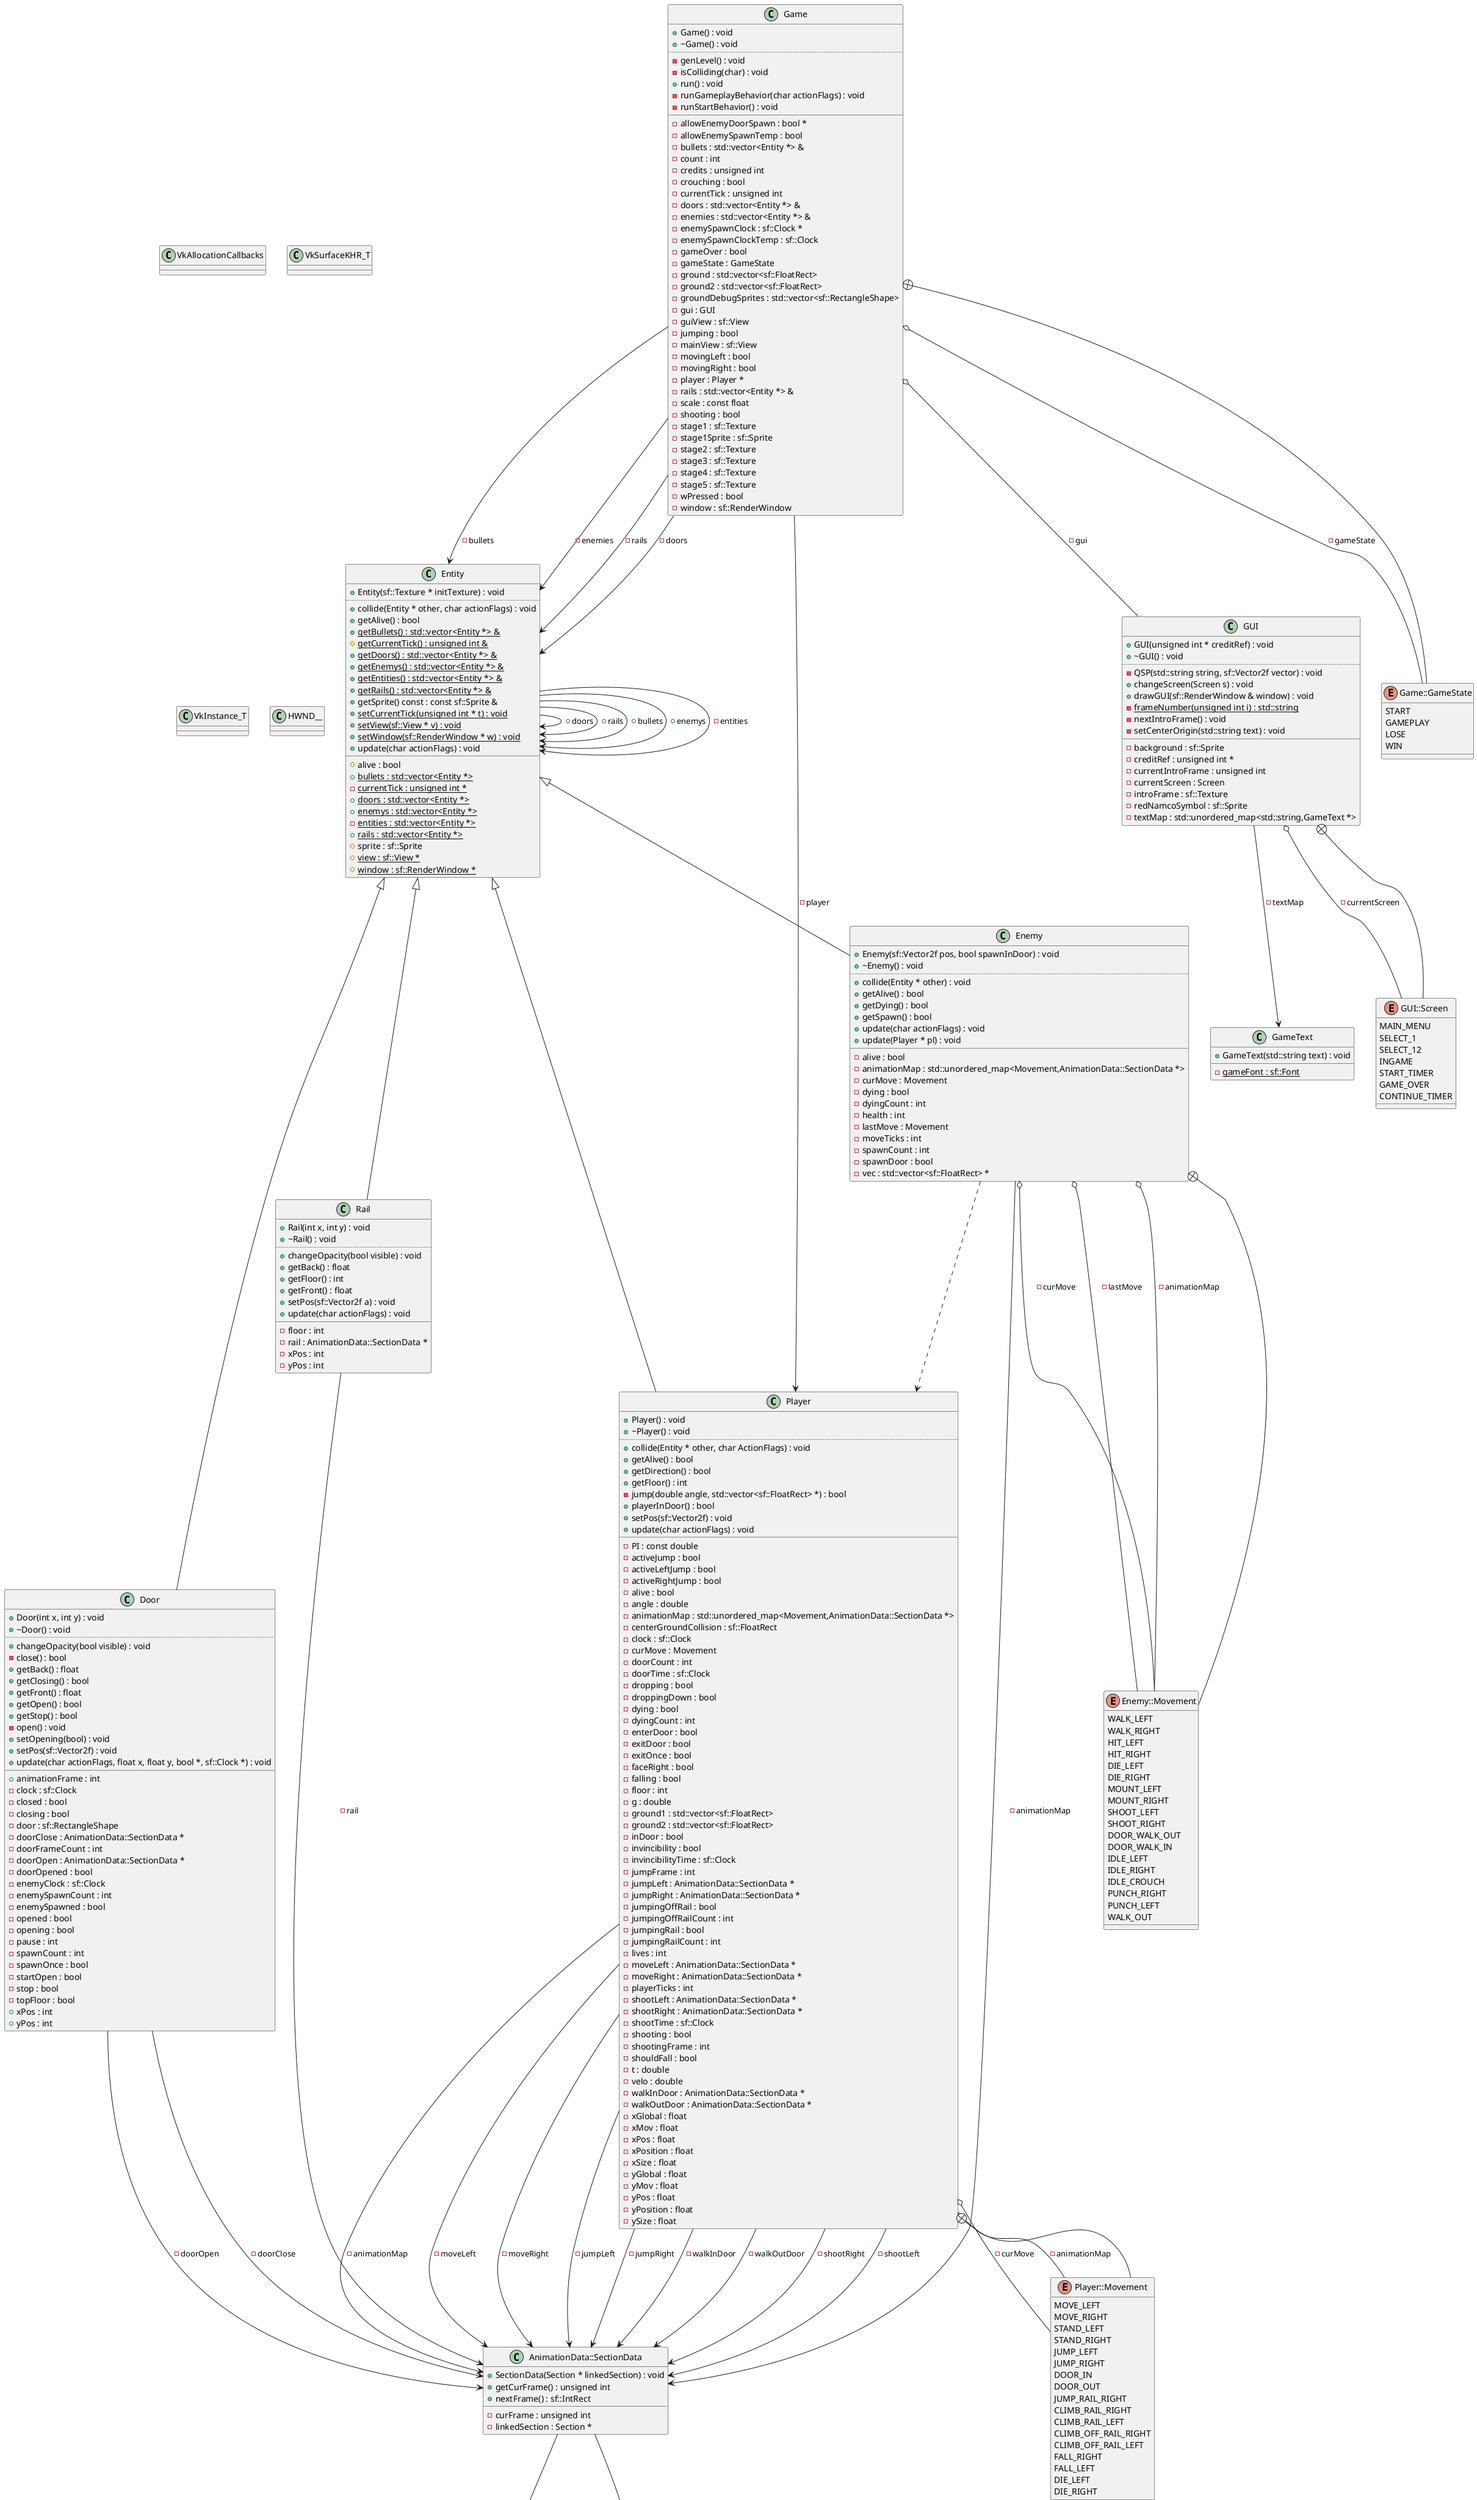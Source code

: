 @startuml
class "AnimationData" as C_0017942800908196260189
class C_0017942800908196260189 {
{static} +getSection(std::string sectionName) : Section *
{static} +getTexture(TextureName name) : sf::Texture *
{static} +load() : void
{static} +reloadTextures() : void
{static} -toLowerCase(std::string i) : std::string
{static} +unload() : void
__
{static} -sectionMap : std::unordered_map<std::string,Section *>
{static} -textureMap : std::unordered_map<TextureName,sf::Texture *>
}
enum "AnimationData::TextureName" as C_0016684968208013857937
enum C_0016684968208013857937 {
ENEMY
ENEMY2
ALBATROSS
DOOR
RAIL
BULLET
NAMCO
SIZE
}
class "AnimationData::Section" as C_0008111175260690871118
class C_0008111175260690871118 {
+Section(sf::Texture * texture, unsigned int horizontalFrames, unsigned int verticalFrames, sf::Vector2u topLeft, sf::Vector2u bottomRight, bool useSize = false) : void
+getFrame(unsigned int c) const : sf::IntRect
+getFrame(unsigned int x, unsigned int y) const : sf::IntRect
+getMaxFrames() const : unsigned int
+getMaxFramesHorizontal() const : unsigned int
+getMaxFramesVertical() const : unsigned int
+getNextFrameFunction() : void (*)(unsigned int &,unsigned int)
+setNextFrameFunction(void (*)(unsigned int &,unsigned int) func) : void
__
-end : sf::Vector2u
-horizontalFrames : unsigned int
-nextFrameFunc : void (*)(unsigned int &,unsigned int)
-start : sf::Vector2u
-texture : sf::Texture *
-verticalFrames : unsigned int
-xSize : unsigned int
-ySize : unsigned int
}
class "AnimationData::SectionData" as C_0009280517445389401838
class C_0009280517445389401838 {
+SectionData(Section * linkedSection) : void
+getCurFrame() : unsigned int
+nextFrame() : sf::IntRect
__
-curFrame : unsigned int
-linkedSection : Section *
}
class "Entity" as C_0008465162159729457626
class C_0008465162159729457626 {
+Entity(sf::Texture * initTexture) : void
..
+collide(Entity * other, char actionFlags) : void
+getAlive() : bool
{static} +getBullets() : std::vector<Entity *> &
{static} #getCurrentTick() : unsigned int &
{static} +getDoors() : std::vector<Entity *> &
{static} +getEnemys() : std::vector<Entity *> &
{static} +getEntities() : std::vector<Entity *> &
{static} +getRails() : std::vector<Entity *> &
+getSprite() const : const sf::Sprite &
{static} +setCurrentTick(unsigned int * t) : void
{static} +setView(sf::View * v) : void
{static} +setWindow(sf::RenderWindow * w) : void
+update(char actionFlags) : void
__
#alive : bool
{static} +bullets : std::vector<Entity *>
{static} -currentTick : unsigned int *
{static} +doors : std::vector<Entity *>
{static} +enemys : std::vector<Entity *>
{static} -entities : std::vector<Entity *>
{static} +rails : std::vector<Entity *>
#sprite : sf::Sprite
{static} #view : sf::View *
{static} #window : sf::RenderWindow *
}
class "Door" as C_0000251347754139051721
class C_0000251347754139051721 {
+Door(int x, int y) : void
+~Door() : void
..
+changeOpacity(bool visible) : void
-close() : bool
+getBack() : float
+getClosing() : bool
+getFront() : float
+getOpen() : bool
+getStop() : bool
-open() : void
+setOpening(bool) : void
+setPos(sf::Vector2f) : void
+update(char actionFlags, float x, float y, bool *, sf::Clock *) : void
__
+animationFrame : int
-clock : sf::Clock
-closed : bool
-closing : bool
-door : sf::RectangleShape
-doorClose : AnimationData::SectionData *
-doorFrameCount : int
-doorOpen : AnimationData::SectionData *
-doorOpened : bool
-enemyClock : sf::Clock
-enemySpawnCount : int
-enemySpawned : bool
-opened : bool
-opening : bool
-pause : int
-spawnCount : int
-spawnOnce : bool
-startOpen : bool
-stop : bool
-topFloor : bool
+xPos : int
+yPos : int
}
class "Rail" as C_0010973865105248471193
class C_0010973865105248471193 {
+Rail(int x, int y) : void
+~Rail() : void
..
+changeOpacity(bool visible) : void
+getBack() : float
+getFloor() : int
+getFront() : float
+setPos(sf::Vector2f a) : void
+update(char actionFlags) : void
__
-floor : int
-rail : AnimationData::SectionData *
-xPos : int
-yPos : int
}
class "Player" as C_0003692324345213718176
class C_0003692324345213718176 {
+Player() : void
+~Player() : void
..
+collide(Entity * other, char ActionFlags) : void
+getAlive() : bool
+getDirection() : bool
+getFloor() : int
-jump(double angle, std::vector<sf::FloatRect> *) : bool
+playerInDoor() : bool
+setPos(sf::Vector2f) : void
+update(char actionFlags) : void
__
-PI : const double
-activeJump : bool
-activeLeftJump : bool
-activeRightJump : bool
-alive : bool
-angle : double
-animationMap : std::unordered_map<Movement,AnimationData::SectionData *>
-centerGroundCollision : sf::FloatRect
-clock : sf::Clock
-curMove : Movement
-doorCount : int
-doorTime : sf::Clock
-dropping : bool
-droppingDown : bool
-dying : bool
-dyingCount : int
-enterDoor : bool
-exitDoor : bool
-exitOnce : bool
-faceRight : bool
-falling : bool
-floor : int
-g : double
-ground1 : std::vector<sf::FloatRect>
-ground2 : std::vector<sf::FloatRect>
-inDoor : bool
-invincibility : bool
-invincibilityTime : sf::Clock
-jumpFrame : int
-jumpLeft : AnimationData::SectionData *
-jumpRight : AnimationData::SectionData *
-jumpingOffRail : bool
-jumpingOffRailCount : int
-jumpingRail : bool
-jumpingRailCount : int
-lives : int
-moveLeft : AnimationData::SectionData *
-moveRight : AnimationData::SectionData *
-playerTicks : int
-shootLeft : AnimationData::SectionData *
-shootRight : AnimationData::SectionData *
-shootTime : sf::Clock
-shooting : bool
-shootingFrame : int
-shouldFall : bool
-t : double
-velo : double
-walkInDoor : AnimationData::SectionData *
-walkOutDoor : AnimationData::SectionData *
-xGlobal : float
-xMov : float
-xPos : float
-xPosition : float
-xSize : float
-yGlobal : float
-yMov : float
-yPos : float
-yPosition : float
-ySize : float
}
enum "Player::Movement" as C_0014507532561944560543
enum C_0014507532561944560543 {
MOVE_LEFT
MOVE_RIGHT
STAND_LEFT
STAND_RIGHT
JUMP_LEFT
JUMP_RIGHT
DOOR_IN
DOOR_OUT
JUMP_RAIL_RIGHT
CLIMB_RAIL_RIGHT
CLIMB_RAIL_LEFT
CLIMB_OFF_RAIL_RIGHT
CLIMB_OFF_RAIL_LEFT
FALL_RIGHT
FALL_LEFT
DIE_LEFT
DIE_RIGHT
}
class "Enemy" as C_0018162179630194765227
class C_0018162179630194765227 {
+Enemy(sf::Vector2f pos, bool spawnInDoor) : void
+~Enemy() : void
..
+collide(Entity * other) : void
+getAlive() : bool
+getDying() : bool
+getSpawn() : bool
+update(char actionFlags) : void
+update(Player * pl) : void
__
-alive : bool
-animationMap : std::unordered_map<Movement,AnimationData::SectionData *>
-curMove : Movement
-dying : bool
-dyingCount : int
-health : int
-lastMove : Movement
-moveTicks : int
-spawnCount : int
-spawnDoor : bool
-vec : std::vector<sf::FloatRect> *
}
enum "Enemy::Movement" as C_0016958765840510961428
enum C_0016958765840510961428 {
WALK_LEFT
WALK_RIGHT
HIT_LEFT
HIT_RIGHT
DIE_LEFT
DIE_RIGHT
MOUNT_LEFT
MOUNT_RIGHT
SHOOT_LEFT
SHOOT_RIGHT
DOOR_WALK_OUT
DOOR_WALK_IN
IDLE_LEFT
IDLE_RIGHT
IDLE_CROUCH
PUNCH_RIGHT
PUNCH_LEFT
WALK_OUT
}
class "GameText" as C_0014683785461997098944
class C_0014683785461997098944 {
+GameText(std::string text) : void
__
{static} -gameFont : sf::Font
}
class "GUI" as C_0016912501051401539392
class C_0016912501051401539392 {
+GUI(unsigned int * creditRef) : void
+~GUI() : void
..
-QSP(std::string string, sf::Vector2f vector) : void
+changeScreen(Screen s) : void
+drawGUI(sf::RenderWindow & window) : void
{static} -frameNumber(unsigned int i) : std::string
-nextIntroFrame() : void
-setCenterOrigin(std::string text) : void
__
-background : sf::Sprite
-creditRef : unsigned int *
-currentIntroFrame : unsigned int
-currentScreen : Screen
-introFrame : sf::Texture
-redNamcoSymbol : sf::Sprite
-textMap : std::unordered_map<std::string,GameText *>
}
enum "GUI::Screen" as C_0006046288613793423138
enum C_0006046288613793423138 {
MAIN_MENU
SELECT_1
SELECT_12
INGAME
START_TIMER
GAME_OVER
CONTINUE_TIMER
}
class "Game" as C_0013071880978633431303
class C_0013071880978633431303 {
+Game() : void
+~Game() : void
..
-genLevel() : void
-isColliding(char) : void
+run() : void
-runGameplayBehavior(char actionFlags) : void
-runStartBehavior() : void
__
-allowEnemyDoorSpawn : bool *
-allowEnemySpawnTemp : bool
-bullets : std::vector<Entity *> &
-count : int
-credits : unsigned int
-crouching : bool
-currentTick : unsigned int
-doors : std::vector<Entity *> &
-enemies : std::vector<Entity *> &
-enemySpawnClock : sf::Clock *
-enemySpawnClockTemp : sf::Clock
-gameOver : bool
-gameState : GameState
-ground : std::vector<sf::FloatRect>
-ground2 : std::vector<sf::FloatRect>
-groundDebugSprites : std::vector<sf::RectangleShape>
-gui : GUI
-guiView : sf::View
-jumping : bool
-mainView : sf::View
-movingLeft : bool
-movingRight : bool
-player : Player *
-rails : std::vector<Entity *> &
-scale : const float
-shooting : bool
-stage1 : sf::Texture
-stage1Sprite : sf::Sprite
-stage2 : sf::Texture
-stage3 : sf::Texture
-stage4 : sf::Texture
-stage5 : sf::Texture
-wPressed : bool
-window : sf::RenderWindow
}
enum "Game::GameState" as C_0011445343293385620672
enum C_0011445343293385620672 {
START
GAMEPLAY
LOSE
WIN
}
class "VkAllocationCallbacks" as C_0005803364313622802684
class C_0005803364313622802684 {
__
}
class "VkSurfaceKHR_T" as C_0005847180061233807991
class C_0005847180061233807991 {
__
}
class "VkInstance_T" as C_0008330084255853699818
class C_0008330084255853699818 {
__
}
class "HWND__" as C_0011662571118906908976
class C_0011662571118906908976 {
__
}
C_0017942800908196260189 --> C_0008111175260690871118 : -sectionMap
C_0017942800908196260189 --> C_0016684968208013857937 : -textureMap
C_0016684968208013857937 --+ C_0017942800908196260189
C_0008111175260690871118 --+ C_0017942800908196260189
C_0009280517445389401838 --+ C_0017942800908196260189
C_0009280517445389401838 --> C_0008111175260690871118 : -linkedSection
C_0008465162159729457626 --> C_0008465162159729457626 : +doors
C_0008465162159729457626 --> C_0008465162159729457626 : +rails
C_0008465162159729457626 --> C_0008465162159729457626 : +bullets
C_0008465162159729457626 --> C_0008465162159729457626 : +enemys
C_0008465162159729457626 --> C_0008465162159729457626 : -entities
C_0000251347754139051721 --> C_0009280517445389401838 : -doorOpen
C_0000251347754139051721 --> C_0009280517445389401838 : -doorClose
C_0008465162159729457626 <|-- C_0000251347754139051721

C_0010973865105248471193 --> C_0009280517445389401838 : -rail
C_0008465162159729457626 <|-- C_0010973865105248471193

C_0003692324345213718176 o-- C_0014507532561944560543 : -curMove
C_0003692324345213718176 o-- C_0014507532561944560543 : -animationMap
C_0003692324345213718176 --> C_0009280517445389401838 : -animationMap
C_0003692324345213718176 --> C_0009280517445389401838 : -moveLeft
C_0003692324345213718176 --> C_0009280517445389401838 : -moveRight
C_0003692324345213718176 --> C_0009280517445389401838 : -jumpLeft
C_0003692324345213718176 --> C_0009280517445389401838 : -jumpRight
C_0003692324345213718176 --> C_0009280517445389401838 : -walkInDoor
C_0003692324345213718176 --> C_0009280517445389401838 : -walkOutDoor
C_0003692324345213718176 --> C_0009280517445389401838 : -shootRight
C_0003692324345213718176 --> C_0009280517445389401838 : -shootLeft
C_0008465162159729457626 <|-- C_0003692324345213718176

C_0014507532561944560543 --+ C_0003692324345213718176
C_0018162179630194765227 ..> C_0003692324345213718176
C_0018162179630194765227 o-- C_0016958765840510961428 : -curMove
C_0018162179630194765227 o-- C_0016958765840510961428 : -lastMove
C_0018162179630194765227 o-- C_0016958765840510961428 : -animationMap
C_0018162179630194765227 --> C_0009280517445389401838 : -animationMap
C_0008465162159729457626 <|-- C_0018162179630194765227

C_0016958765840510961428 --+ C_0018162179630194765227
C_0016912501051401539392 o-- C_0006046288613793423138 : -currentScreen
C_0016912501051401539392 --> C_0014683785461997098944 : -textMap
C_0006046288613793423138 --+ C_0016912501051401539392
C_0013071880978633431303 --> C_0003692324345213718176 : -player
C_0013071880978633431303 o-- C_0011445343293385620672 : -gameState
C_0013071880978633431303 --> C_0008465162159729457626 : -bullets
C_0013071880978633431303 --> C_0008465162159729457626 : -enemies
C_0013071880978633431303 --> C_0008465162159729457626 : -rails
C_0013071880978633431303 --> C_0008465162159729457626 : -doors
C_0013071880978633431303 o-- C_0016912501051401539392 : -gui
C_0011445343293385620672 --+ C_0013071880978633431303

'Generated with clang-uml, version 0.5.6
'LLVM version clang version 19.1.3 (https://github.com/llvm/llvm-project.git ab51eccf88f5321e7c60591c5546b254b6afab99)
@enduml
